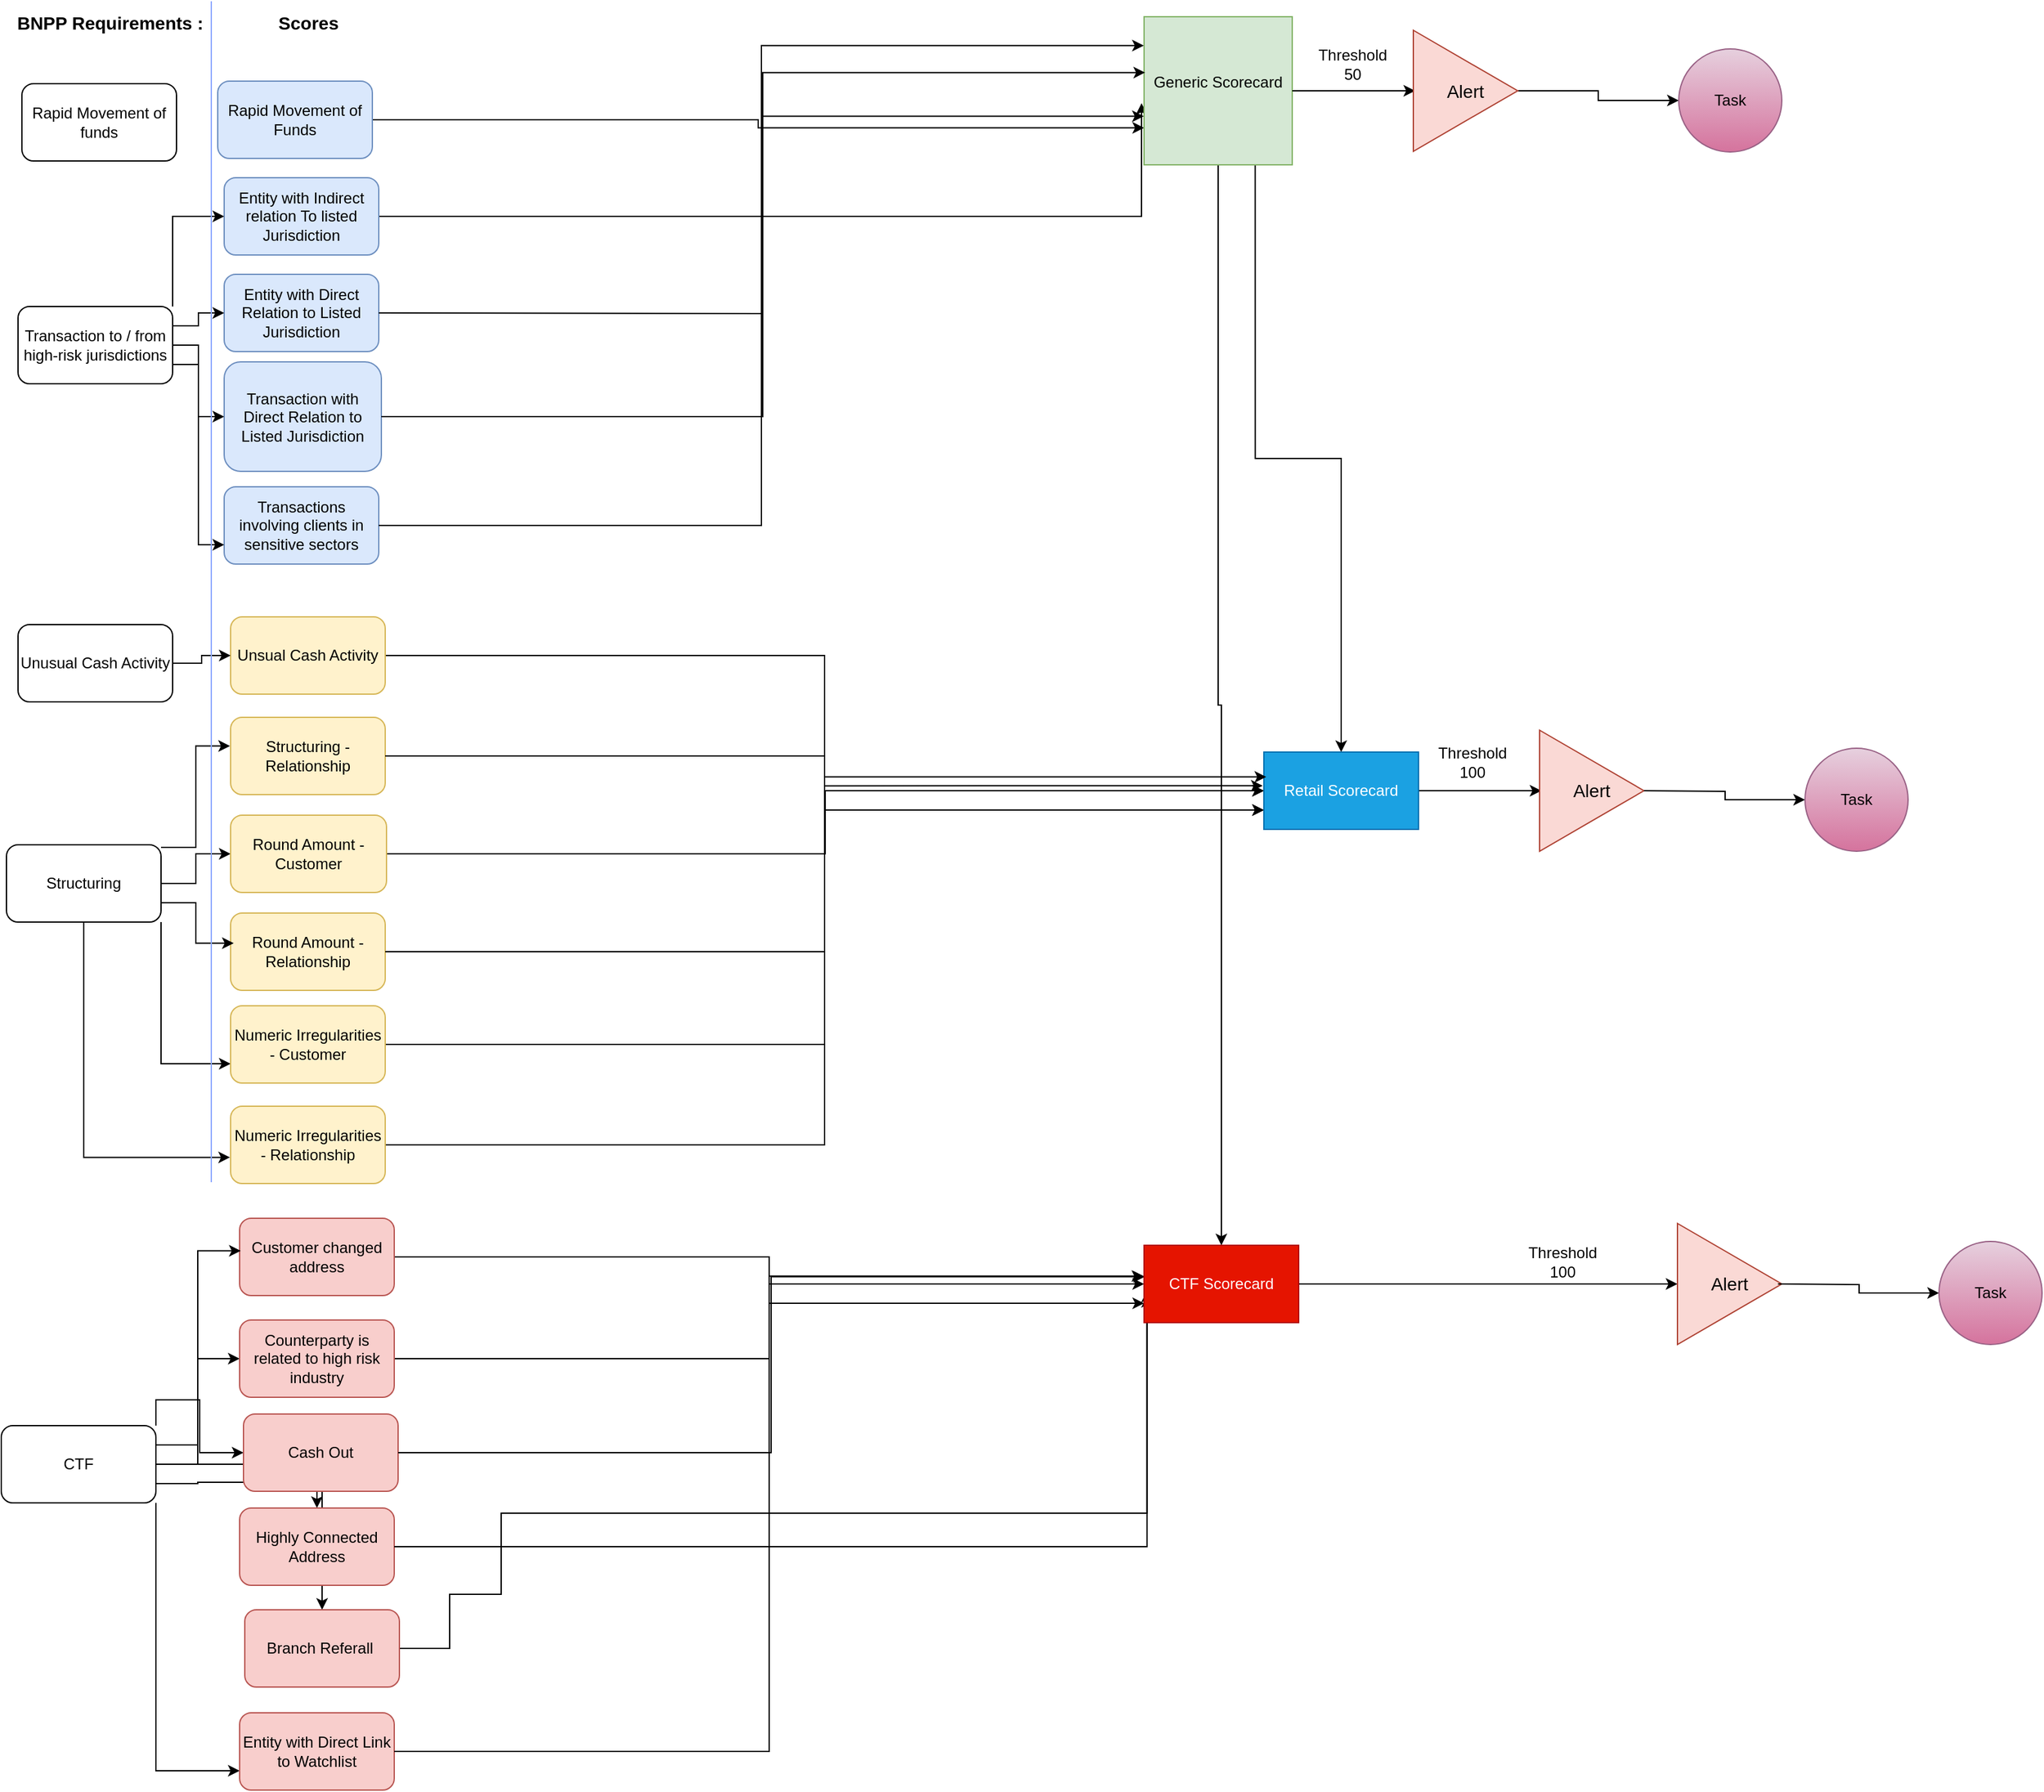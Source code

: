 <mxfile version="22.1.19" type="github">
  <diagram name="Page-1" id="qW_F1XXq9CwrggD60HiP">
    <mxGraphModel dx="3267" dy="1491" grid="0" gridSize="10" guides="1" tooltips="1" connect="1" arrows="1" fold="1" page="1" pageScale="1" pageWidth="827" pageHeight="1169" math="0" shadow="0">
      <root>
        <mxCell id="0" />
        <mxCell id="1" parent="0" />
        <mxCell id="mWCD5HpuR10m7oxnyKSS-36" style="edgeStyle=orthogonalEdgeStyle;rounded=0;orthogonalLoop=1;jettySize=auto;html=1;exitX=1;exitY=0.5;exitDx=0;exitDy=0;" edge="1" parent="1" source="mWCD5HpuR10m7oxnyKSS-7" target="mWCD5HpuR10m7oxnyKSS-31">
          <mxGeometry relative="1" as="geometry" />
        </mxCell>
        <mxCell id="mWCD5HpuR10m7oxnyKSS-38" style="edgeStyle=orthogonalEdgeStyle;rounded=0;orthogonalLoop=1;jettySize=auto;html=1;exitX=1;exitY=1;exitDx=0;exitDy=0;entryX=0;entryY=0.75;entryDx=0;entryDy=0;" edge="1" parent="1" source="mWCD5HpuR10m7oxnyKSS-7" target="mWCD5HpuR10m7oxnyKSS-33">
          <mxGeometry relative="1" as="geometry" />
        </mxCell>
        <mxCell id="mWCD5HpuR10m7oxnyKSS-7" value="Structuring" style="rounded=1;whiteSpace=wrap;html=1;" vertex="1" parent="1">
          <mxGeometry x="-9" y="692" width="120" height="60" as="geometry" />
        </mxCell>
        <mxCell id="mWCD5HpuR10m7oxnyKSS-24" style="edgeStyle=orthogonalEdgeStyle;rounded=0;orthogonalLoop=1;jettySize=auto;html=1;exitX=1;exitY=0.5;exitDx=0;exitDy=0;entryX=0;entryY=0.75;entryDx=0;entryDy=0;" edge="1" parent="1" source="mWCD5HpuR10m7oxnyKSS-1" target="mWCD5HpuR10m7oxnyKSS-23">
          <mxGeometry relative="1" as="geometry" />
        </mxCell>
        <mxCell id="mWCD5HpuR10m7oxnyKSS-1" value="Rapid Movement of Funds" style="rounded=1;whiteSpace=wrap;html=1;fillColor=#dae8fc;strokeColor=#6c8ebf;" vertex="1" parent="1">
          <mxGeometry x="155" y="99" width="120" height="60" as="geometry" />
        </mxCell>
        <mxCell id="mWCD5HpuR10m7oxnyKSS-25" style="edgeStyle=orthogonalEdgeStyle;rounded=0;orthogonalLoop=1;jettySize=auto;html=1;exitX=1;exitY=0.5;exitDx=0;exitDy=0;entryX=-0.017;entryY=0.584;entryDx=0;entryDy=0;entryPerimeter=0;" edge="1" parent="1" source="mWCD5HpuR10m7oxnyKSS-2" target="mWCD5HpuR10m7oxnyKSS-23">
          <mxGeometry relative="1" as="geometry" />
        </mxCell>
        <mxCell id="mWCD5HpuR10m7oxnyKSS-2" value="Entity with Indirect relation To listed Jurisdiction" style="rounded=1;whiteSpace=wrap;html=1;fillColor=#dae8fc;strokeColor=#6c8ebf;" vertex="1" parent="1">
          <mxGeometry x="160" y="174" width="120" height="60" as="geometry" />
        </mxCell>
        <mxCell id="mWCD5HpuR10m7oxnyKSS-3" value="Entity with Direct Relation to Listed Jurisdiction" style="rounded=1;whiteSpace=wrap;html=1;fillColor=#dae8fc;strokeColor=#6c8ebf;" vertex="1" parent="1">
          <mxGeometry x="160" y="249" width="120" height="60" as="geometry" />
        </mxCell>
        <mxCell id="mWCD5HpuR10m7oxnyKSS-4" value="Transactions involving clients in sensitive sectors" style="rounded=1;whiteSpace=wrap;html=1;fillColor=#dae8fc;strokeColor=#6c8ebf;" vertex="1" parent="1">
          <mxGeometry x="160" y="414" width="120" height="60" as="geometry" />
        </mxCell>
        <mxCell id="mWCD5HpuR10m7oxnyKSS-5" value="Transaction with Direct Relation to Listed Jurisdiction" style="rounded=1;whiteSpace=wrap;html=1;fillColor=#dae8fc;strokeColor=#6c8ebf;" vertex="1" parent="1">
          <mxGeometry x="160" y="317" width="122" height="85" as="geometry" />
        </mxCell>
        <mxCell id="mWCD5HpuR10m7oxnyKSS-94" style="edgeStyle=orthogonalEdgeStyle;rounded=0;orthogonalLoop=1;jettySize=auto;html=1;exitX=0.75;exitY=1;exitDx=0;exitDy=0;" edge="1" parent="1" source="mWCD5HpuR10m7oxnyKSS-23" target="mWCD5HpuR10m7oxnyKSS-48">
          <mxGeometry relative="1" as="geometry" />
        </mxCell>
        <mxCell id="mWCD5HpuR10m7oxnyKSS-95" style="edgeStyle=orthogonalEdgeStyle;rounded=0;orthogonalLoop=1;jettySize=auto;html=1;exitX=0.5;exitY=1;exitDx=0;exitDy=0;" edge="1" parent="1" source="mWCD5HpuR10m7oxnyKSS-23" target="mWCD5HpuR10m7oxnyKSS-72">
          <mxGeometry relative="1" as="geometry" />
        </mxCell>
        <mxCell id="mWCD5HpuR10m7oxnyKSS-23" value="Generic Scorecard&lt;br&gt;&lt;br&gt;" style="whiteSpace=wrap;html=1;aspect=fixed;fillColor=#d5e8d4;strokeColor=#82b366;" vertex="1" parent="1">
          <mxGeometry x="874" y="49" width="115" height="115" as="geometry" />
        </mxCell>
        <mxCell id="mWCD5HpuR10m7oxnyKSS-26" style="edgeStyle=orthogonalEdgeStyle;rounded=0;orthogonalLoop=1;jettySize=auto;html=1;entryX=-0.002;entryY=0.672;entryDx=0;entryDy=0;entryPerimeter=0;" edge="1" parent="1" target="mWCD5HpuR10m7oxnyKSS-23">
          <mxGeometry relative="1" as="geometry">
            <mxPoint x="280" y="279" as="sourcePoint" />
          </mxGeometry>
        </mxCell>
        <mxCell id="mWCD5HpuR10m7oxnyKSS-27" style="edgeStyle=orthogonalEdgeStyle;rounded=0;orthogonalLoop=1;jettySize=auto;html=1;entryX=0.007;entryY=0.377;entryDx=0;entryDy=0;entryPerimeter=0;" edge="1" parent="1" source="mWCD5HpuR10m7oxnyKSS-5" target="mWCD5HpuR10m7oxnyKSS-23">
          <mxGeometry relative="1" as="geometry" />
        </mxCell>
        <mxCell id="mWCD5HpuR10m7oxnyKSS-28" style="edgeStyle=orthogonalEdgeStyle;rounded=0;orthogonalLoop=1;jettySize=auto;html=1;entryX=-0.002;entryY=0.195;entryDx=0;entryDy=0;entryPerimeter=0;" edge="1" parent="1" source="mWCD5HpuR10m7oxnyKSS-4" target="mWCD5HpuR10m7oxnyKSS-23">
          <mxGeometry relative="1" as="geometry" />
        </mxCell>
        <mxCell id="mWCD5HpuR10m7oxnyKSS-53" style="edgeStyle=orthogonalEdgeStyle;rounded=0;orthogonalLoop=1;jettySize=auto;html=1;exitX=1;exitY=0.5;exitDx=0;exitDy=0;entryX=0;entryY=0.75;entryDx=0;entryDy=0;" edge="1" parent="1" source="mWCD5HpuR10m7oxnyKSS-29" target="mWCD5HpuR10m7oxnyKSS-48">
          <mxGeometry relative="1" as="geometry" />
        </mxCell>
        <mxCell id="mWCD5HpuR10m7oxnyKSS-29" value="Unsual Cash Activity" style="rounded=1;whiteSpace=wrap;html=1;fillColor=#fff2cc;strokeColor=#d6b656;" vertex="1" parent="1">
          <mxGeometry x="165" y="515" width="120" height="60" as="geometry" />
        </mxCell>
        <mxCell id="mWCD5HpuR10m7oxnyKSS-30" value="Structuring - Relationship" style="rounded=1;whiteSpace=wrap;html=1;fillColor=#fff2cc;strokeColor=#d6b656;" vertex="1" parent="1">
          <mxGeometry x="165" y="593" width="120" height="60" as="geometry" />
        </mxCell>
        <mxCell id="mWCD5HpuR10m7oxnyKSS-49" style="edgeStyle=orthogonalEdgeStyle;rounded=0;orthogonalLoop=1;jettySize=auto;html=1;entryX=0;entryY=0.5;entryDx=0;entryDy=0;" edge="1" parent="1" source="mWCD5HpuR10m7oxnyKSS-31" target="mWCD5HpuR10m7oxnyKSS-48">
          <mxGeometry relative="1" as="geometry" />
        </mxCell>
        <mxCell id="mWCD5HpuR10m7oxnyKSS-31" value="Round Amount - Customer" style="rounded=1;whiteSpace=wrap;html=1;fillColor=#fff2cc;strokeColor=#d6b656;" vertex="1" parent="1">
          <mxGeometry x="165" y="669" width="121" height="60" as="geometry" />
        </mxCell>
        <mxCell id="mWCD5HpuR10m7oxnyKSS-32" value="Round Amount - Relationship" style="rounded=1;whiteSpace=wrap;html=1;fillColor=#fff2cc;strokeColor=#d6b656;" vertex="1" parent="1">
          <mxGeometry x="165" y="745" width="120" height="60" as="geometry" />
        </mxCell>
        <mxCell id="mWCD5HpuR10m7oxnyKSS-50" style="edgeStyle=orthogonalEdgeStyle;rounded=0;orthogonalLoop=1;jettySize=auto;html=1;entryX=0;entryY=0.5;entryDx=0;entryDy=0;" edge="1" parent="1" source="mWCD5HpuR10m7oxnyKSS-33" target="mWCD5HpuR10m7oxnyKSS-48">
          <mxGeometry relative="1" as="geometry" />
        </mxCell>
        <mxCell id="mWCD5HpuR10m7oxnyKSS-33" value="Numeric Irregularities - Customer" style="rounded=1;whiteSpace=wrap;html=1;fillColor=#fff2cc;strokeColor=#d6b656;" vertex="1" parent="1">
          <mxGeometry x="165" y="817" width="120" height="60" as="geometry" />
        </mxCell>
        <mxCell id="mWCD5HpuR10m7oxnyKSS-83" style="edgeStyle=orthogonalEdgeStyle;rounded=0;orthogonalLoop=1;jettySize=auto;html=1;entryX=0;entryY=0.75;entryDx=0;entryDy=0;" edge="1" parent="1" source="mWCD5HpuR10m7oxnyKSS-34" target="mWCD5HpuR10m7oxnyKSS-48">
          <mxGeometry relative="1" as="geometry" />
        </mxCell>
        <mxCell id="mWCD5HpuR10m7oxnyKSS-34" value="Numeric Irregularities - Relationship" style="rounded=1;whiteSpace=wrap;html=1;fillColor=#fff2cc;strokeColor=#d6b656;" vertex="1" parent="1">
          <mxGeometry x="165" y="895" width="120" height="60" as="geometry" />
        </mxCell>
        <mxCell id="mWCD5HpuR10m7oxnyKSS-35" style="edgeStyle=orthogonalEdgeStyle;rounded=0;orthogonalLoop=1;jettySize=auto;html=1;entryX=-0.004;entryY=0.371;entryDx=0;entryDy=0;entryPerimeter=0;" edge="1" parent="1" source="mWCD5HpuR10m7oxnyKSS-7" target="mWCD5HpuR10m7oxnyKSS-30">
          <mxGeometry relative="1" as="geometry">
            <Array as="points">
              <mxPoint x="138" y="694" />
              <mxPoint x="138" y="615" />
            </Array>
          </mxGeometry>
        </mxCell>
        <mxCell id="mWCD5HpuR10m7oxnyKSS-37" style="edgeStyle=orthogonalEdgeStyle;rounded=0;orthogonalLoop=1;jettySize=auto;html=1;exitX=1;exitY=0.75;exitDx=0;exitDy=0;entryX=0.02;entryY=0.39;entryDx=0;entryDy=0;entryPerimeter=0;" edge="1" parent="1" source="mWCD5HpuR10m7oxnyKSS-7" target="mWCD5HpuR10m7oxnyKSS-32">
          <mxGeometry relative="1" as="geometry" />
        </mxCell>
        <mxCell id="mWCD5HpuR10m7oxnyKSS-39" style="edgeStyle=orthogonalEdgeStyle;rounded=0;orthogonalLoop=1;jettySize=auto;html=1;exitX=0.5;exitY=1;exitDx=0;exitDy=0;entryX=-0.004;entryY=0.662;entryDx=0;entryDy=0;entryPerimeter=0;" edge="1" parent="1" source="mWCD5HpuR10m7oxnyKSS-7" target="mWCD5HpuR10m7oxnyKSS-34">
          <mxGeometry relative="1" as="geometry" />
        </mxCell>
        <mxCell id="mWCD5HpuR10m7oxnyKSS-41" style="edgeStyle=orthogonalEdgeStyle;rounded=0;orthogonalLoop=1;jettySize=auto;html=1;" edge="1" parent="1" source="mWCD5HpuR10m7oxnyKSS-40" target="mWCD5HpuR10m7oxnyKSS-29">
          <mxGeometry relative="1" as="geometry" />
        </mxCell>
        <mxCell id="mWCD5HpuR10m7oxnyKSS-40" value="Unusual Cash Activity" style="rounded=1;whiteSpace=wrap;html=1;" vertex="1" parent="1">
          <mxGeometry y="521" width="120" height="60" as="geometry" />
        </mxCell>
        <mxCell id="mWCD5HpuR10m7oxnyKSS-42" value="Rapid Movement of funds" style="rounded=1;whiteSpace=wrap;html=1;" vertex="1" parent="1">
          <mxGeometry x="3" y="101" width="120" height="60" as="geometry" />
        </mxCell>
        <mxCell id="mWCD5HpuR10m7oxnyKSS-44" style="edgeStyle=orthogonalEdgeStyle;rounded=0;orthogonalLoop=1;jettySize=auto;html=1;entryX=0;entryY=0.5;entryDx=0;entryDy=0;exitX=1;exitY=0;exitDx=0;exitDy=0;" edge="1" parent="1" source="mWCD5HpuR10m7oxnyKSS-43" target="mWCD5HpuR10m7oxnyKSS-2">
          <mxGeometry relative="1" as="geometry" />
        </mxCell>
        <mxCell id="mWCD5HpuR10m7oxnyKSS-45" style="edgeStyle=orthogonalEdgeStyle;rounded=0;orthogonalLoop=1;jettySize=auto;html=1;exitX=1;exitY=0.25;exitDx=0;exitDy=0;" edge="1" parent="1" source="mWCD5HpuR10m7oxnyKSS-43" target="mWCD5HpuR10m7oxnyKSS-3">
          <mxGeometry relative="1" as="geometry" />
        </mxCell>
        <mxCell id="mWCD5HpuR10m7oxnyKSS-46" style="edgeStyle=orthogonalEdgeStyle;rounded=0;orthogonalLoop=1;jettySize=auto;html=1;" edge="1" parent="1" source="mWCD5HpuR10m7oxnyKSS-43" target="mWCD5HpuR10m7oxnyKSS-5">
          <mxGeometry relative="1" as="geometry" />
        </mxCell>
        <mxCell id="mWCD5HpuR10m7oxnyKSS-47" style="edgeStyle=orthogonalEdgeStyle;rounded=0;orthogonalLoop=1;jettySize=auto;html=1;exitX=1;exitY=0.75;exitDx=0;exitDy=0;entryX=0;entryY=0.75;entryDx=0;entryDy=0;" edge="1" parent="1" source="mWCD5HpuR10m7oxnyKSS-43" target="mWCD5HpuR10m7oxnyKSS-4">
          <mxGeometry relative="1" as="geometry" />
        </mxCell>
        <mxCell id="mWCD5HpuR10m7oxnyKSS-43" value="Transaction to / from high-risk jurisdictions" style="rounded=1;whiteSpace=wrap;html=1;" vertex="1" parent="1">
          <mxGeometry y="274" width="120" height="60" as="geometry" />
        </mxCell>
        <mxCell id="mWCD5HpuR10m7oxnyKSS-96" style="edgeStyle=orthogonalEdgeStyle;rounded=0;orthogonalLoop=1;jettySize=auto;html=1;" edge="1" parent="1" source="mWCD5HpuR10m7oxnyKSS-48">
          <mxGeometry relative="1" as="geometry">
            <mxPoint x="1182.412" y="650" as="targetPoint" />
          </mxGeometry>
        </mxCell>
        <mxCell id="mWCD5HpuR10m7oxnyKSS-48" value="Retail Scorecard" style="rounded=0;whiteSpace=wrap;html=1;fillColor=#1ba1e2;strokeColor=#006EAF;fontColor=#ffffff;" vertex="1" parent="1">
          <mxGeometry x="967" y="620" width="120" height="60" as="geometry" />
        </mxCell>
        <mxCell id="mWCD5HpuR10m7oxnyKSS-51" style="edgeStyle=orthogonalEdgeStyle;rounded=0;orthogonalLoop=1;jettySize=auto;html=1;entryX=-0.008;entryY=0.436;entryDx=0;entryDy=0;entryPerimeter=0;" edge="1" parent="1" source="mWCD5HpuR10m7oxnyKSS-32" target="mWCD5HpuR10m7oxnyKSS-48">
          <mxGeometry relative="1" as="geometry" />
        </mxCell>
        <mxCell id="mWCD5HpuR10m7oxnyKSS-52" style="edgeStyle=orthogonalEdgeStyle;rounded=0;orthogonalLoop=1;jettySize=auto;html=1;exitX=1;exitY=0.5;exitDx=0;exitDy=0;entryX=0.015;entryY=0.321;entryDx=0;entryDy=0;entryPerimeter=0;" edge="1" parent="1" source="mWCD5HpuR10m7oxnyKSS-30" target="mWCD5HpuR10m7oxnyKSS-48">
          <mxGeometry relative="1" as="geometry" />
        </mxCell>
        <mxCell id="mWCD5HpuR10m7oxnyKSS-55" value="&lt;font style=&quot;font-size: 14px;&quot;&gt;&lt;b&gt;BNPP Requirements :&amp;nbsp;&lt;/b&gt;&lt;/font&gt;" style="text;html=1;align=center;verticalAlign=middle;resizable=0;points=[];autosize=1;strokeColor=none;fillColor=none;" vertex="1" parent="1">
          <mxGeometry x="-10" y="39" width="166" height="29" as="geometry" />
        </mxCell>
        <mxCell id="mWCD5HpuR10m7oxnyKSS-56" value="" style="endArrow=none;html=1;rounded=0;strokeColor=#8CA7FF;" edge="1" parent="1">
          <mxGeometry width="50" height="50" relative="1" as="geometry">
            <mxPoint x="150" y="954" as="sourcePoint" />
            <mxPoint x="150" y="37" as="targetPoint" />
          </mxGeometry>
        </mxCell>
        <mxCell id="mWCD5HpuR10m7oxnyKSS-66" style="edgeStyle=orthogonalEdgeStyle;rounded=0;orthogonalLoop=1;jettySize=auto;html=1;exitX=1;exitY=0.25;exitDx=0;exitDy=0;entryX=0;entryY=0.5;entryDx=0;entryDy=0;" edge="1" parent="1" source="mWCD5HpuR10m7oxnyKSS-57" target="mWCD5HpuR10m7oxnyKSS-59">
          <mxGeometry relative="1" as="geometry" />
        </mxCell>
        <mxCell id="mWCD5HpuR10m7oxnyKSS-67" style="edgeStyle=orthogonalEdgeStyle;rounded=0;orthogonalLoop=1;jettySize=auto;html=1;" edge="1" parent="1" source="mWCD5HpuR10m7oxnyKSS-57" target="mWCD5HpuR10m7oxnyKSS-62">
          <mxGeometry relative="1" as="geometry" />
        </mxCell>
        <mxCell id="mWCD5HpuR10m7oxnyKSS-68" style="edgeStyle=orthogonalEdgeStyle;rounded=0;orthogonalLoop=1;jettySize=auto;html=1;exitX=1;exitY=0.75;exitDx=0;exitDy=0;" edge="1" parent="1" source="mWCD5HpuR10m7oxnyKSS-57" target="mWCD5HpuR10m7oxnyKSS-61">
          <mxGeometry relative="1" as="geometry" />
        </mxCell>
        <mxCell id="mWCD5HpuR10m7oxnyKSS-69" style="edgeStyle=orthogonalEdgeStyle;rounded=0;orthogonalLoop=1;jettySize=auto;html=1;exitX=1;exitY=0;exitDx=0;exitDy=0;entryX=0;entryY=0.5;entryDx=0;entryDy=0;" edge="1" parent="1" source="mWCD5HpuR10m7oxnyKSS-57" target="mWCD5HpuR10m7oxnyKSS-60">
          <mxGeometry relative="1" as="geometry" />
        </mxCell>
        <mxCell id="mWCD5HpuR10m7oxnyKSS-70" style="edgeStyle=orthogonalEdgeStyle;rounded=0;orthogonalLoop=1;jettySize=auto;html=1;exitX=1;exitY=1;exitDx=0;exitDy=0;entryX=0;entryY=0.75;entryDx=0;entryDy=0;" edge="1" parent="1" source="mWCD5HpuR10m7oxnyKSS-57" target="mWCD5HpuR10m7oxnyKSS-63">
          <mxGeometry relative="1" as="geometry" />
        </mxCell>
        <mxCell id="mWCD5HpuR10m7oxnyKSS-57" value="CTF" style="rounded=1;whiteSpace=wrap;html=1;" vertex="1" parent="1">
          <mxGeometry x="-13" y="1143" width="120" height="60" as="geometry" />
        </mxCell>
        <mxCell id="mWCD5HpuR10m7oxnyKSS-73" style="edgeStyle=orthogonalEdgeStyle;rounded=0;orthogonalLoop=1;jettySize=auto;html=1;entryX=0;entryY=0.5;entryDx=0;entryDy=0;" edge="1" parent="1" source="mWCD5HpuR10m7oxnyKSS-58" target="mWCD5HpuR10m7oxnyKSS-72">
          <mxGeometry relative="1" as="geometry" />
        </mxCell>
        <mxCell id="mWCD5HpuR10m7oxnyKSS-58" value="Customer changed address" style="rounded=1;whiteSpace=wrap;html=1;fillColor=#f8cecc;strokeColor=#b85450;" vertex="1" parent="1">
          <mxGeometry x="172" y="982" width="120" height="60" as="geometry" />
        </mxCell>
        <mxCell id="mWCD5HpuR10m7oxnyKSS-74" style="edgeStyle=orthogonalEdgeStyle;rounded=0;orthogonalLoop=1;jettySize=auto;html=1;entryX=0;entryY=0.75;entryDx=0;entryDy=0;" edge="1" parent="1" source="mWCD5HpuR10m7oxnyKSS-59" target="mWCD5HpuR10m7oxnyKSS-72">
          <mxGeometry relative="1" as="geometry" />
        </mxCell>
        <mxCell id="mWCD5HpuR10m7oxnyKSS-59" value="Counterparty is related to high risk industry" style="rounded=1;whiteSpace=wrap;html=1;fillColor=#f8cecc;strokeColor=#b85450;" vertex="1" parent="1">
          <mxGeometry x="172" y="1061" width="120" height="60" as="geometry" />
        </mxCell>
        <mxCell id="mWCD5HpuR10m7oxnyKSS-60" value="Cash Out" style="rounded=1;whiteSpace=wrap;html=1;fillColor=#f8cecc;strokeColor=#b85450;" vertex="1" parent="1">
          <mxGeometry x="175" y="1134" width="120" height="60" as="geometry" />
        </mxCell>
        <mxCell id="mWCD5HpuR10m7oxnyKSS-61" value="Highly Connected Address" style="rounded=1;whiteSpace=wrap;html=1;fillColor=#f8cecc;strokeColor=#b85450;" vertex="1" parent="1">
          <mxGeometry x="172" y="1207" width="120" height="60" as="geometry" />
        </mxCell>
        <mxCell id="mWCD5HpuR10m7oxnyKSS-78" value="" style="edgeStyle=orthogonalEdgeStyle;rounded=0;orthogonalLoop=1;jettySize=auto;html=1;entryX=0.019;entryY=0.655;entryDx=0;entryDy=0;entryPerimeter=0;" edge="1" parent="1" source="mWCD5HpuR10m7oxnyKSS-62" target="mWCD5HpuR10m7oxnyKSS-72">
          <mxGeometry relative="1" as="geometry">
            <mxPoint x="375" y="1298.029" as="targetPoint" />
            <Array as="points">
              <mxPoint x="335" y="1316" />
              <mxPoint x="335" y="1274" />
              <mxPoint x="375" y="1274" />
              <mxPoint x="375" y="1211" />
            </Array>
          </mxGeometry>
        </mxCell>
        <mxCell id="mWCD5HpuR10m7oxnyKSS-62" value="Branch Referall&amp;nbsp;" style="rounded=1;whiteSpace=wrap;html=1;fillColor=#f8cecc;strokeColor=#b85450;" vertex="1" parent="1">
          <mxGeometry x="176" y="1286" width="120" height="60" as="geometry" />
        </mxCell>
        <mxCell id="mWCD5HpuR10m7oxnyKSS-63" value="Entity with Direct Link to Watchlist" style="rounded=1;whiteSpace=wrap;html=1;fillColor=#f8cecc;strokeColor=#b85450;" vertex="1" parent="1">
          <mxGeometry x="172" y="1366" width="120" height="60" as="geometry" />
        </mxCell>
        <mxCell id="mWCD5HpuR10m7oxnyKSS-65" style="edgeStyle=orthogonalEdgeStyle;rounded=0;orthogonalLoop=1;jettySize=auto;html=1;entryX=0.007;entryY=0.421;entryDx=0;entryDy=0;entryPerimeter=0;" edge="1" parent="1" source="mWCD5HpuR10m7oxnyKSS-57" target="mWCD5HpuR10m7oxnyKSS-58">
          <mxGeometry relative="1" as="geometry" />
        </mxCell>
        <mxCell id="mWCD5HpuR10m7oxnyKSS-75" style="edgeStyle=orthogonalEdgeStyle;rounded=0;orthogonalLoop=1;jettySize=auto;html=1;exitX=1;exitY=0.5;exitDx=0;exitDy=0;entryX=0.005;entryY=0.407;entryDx=0;entryDy=0;entryPerimeter=0;" edge="1" parent="1" source="mWCD5HpuR10m7oxnyKSS-60" target="mWCD5HpuR10m7oxnyKSS-72">
          <mxGeometry relative="1" as="geometry" />
        </mxCell>
        <mxCell id="mWCD5HpuR10m7oxnyKSS-76" style="edgeStyle=orthogonalEdgeStyle;rounded=0;orthogonalLoop=1;jettySize=auto;html=1;entryX=0.019;entryY=0.588;entryDx=0;entryDy=0;entryPerimeter=0;" edge="1" parent="1" source="mWCD5HpuR10m7oxnyKSS-61" target="mWCD5HpuR10m7oxnyKSS-72">
          <mxGeometry relative="1" as="geometry" />
        </mxCell>
        <mxCell id="mWCD5HpuR10m7oxnyKSS-79" style="edgeStyle=orthogonalEdgeStyle;rounded=0;orthogonalLoop=1;jettySize=auto;html=1;entryX=-0.005;entryY=0.398;entryDx=0;entryDy=0;entryPerimeter=0;" edge="1" parent="1" source="mWCD5HpuR10m7oxnyKSS-63" target="mWCD5HpuR10m7oxnyKSS-72">
          <mxGeometry relative="1" as="geometry" />
        </mxCell>
        <mxCell id="mWCD5HpuR10m7oxnyKSS-81" value="&lt;font style=&quot;font-size: 14px;&quot;&gt;&lt;b&gt;Scores&lt;/b&gt;&lt;/font&gt;" style="text;html=1;align=center;verticalAlign=middle;resizable=0;points=[];autosize=1;strokeColor=none;fillColor=none;" vertex="1" parent="1">
          <mxGeometry x="192.5" y="39" width="65" height="29" as="geometry" />
        </mxCell>
        <mxCell id="mWCD5HpuR10m7oxnyKSS-97" value="&lt;font style=&quot;font-size: 14px;&quot;&gt;Alert&lt;/font&gt;" style="triangle;whiteSpace=wrap;html=1;fillColor=#fad9d5;strokeColor=#ae4132;" vertex="1" parent="1">
          <mxGeometry x="1181" y="603" width="81" height="94" as="geometry" />
        </mxCell>
        <mxCell id="mWCD5HpuR10m7oxnyKSS-100" style="edgeStyle=orthogonalEdgeStyle;rounded=0;orthogonalLoop=1;jettySize=auto;html=1;entryX=0;entryY=0.5;entryDx=0;entryDy=0;" edge="1" parent="1" source="mWCD5HpuR10m7oxnyKSS-72" target="mWCD5HpuR10m7oxnyKSS-101">
          <mxGeometry relative="1" as="geometry">
            <mxPoint x="1167.412" y="1031" as="targetPoint" />
            <mxPoint x="1072" y="1031" as="sourcePoint" />
          </mxGeometry>
        </mxCell>
        <mxCell id="mWCD5HpuR10m7oxnyKSS-101" value="&lt;font style=&quot;font-size: 14px;&quot;&gt;Alert&lt;/font&gt;" style="triangle;whiteSpace=wrap;html=1;fillColor=#fad9d5;strokeColor=#ae4132;" vertex="1" parent="1">
          <mxGeometry x="1288" y="986" width="81" height="94" as="geometry" />
        </mxCell>
        <mxCell id="mWCD5HpuR10m7oxnyKSS-72" value="CTF Scorecard" style="rounded=0;whiteSpace=wrap;html=1;fillColor=#e51400;strokeColor=#B20000;fontColor=#ffffff;" vertex="1" parent="1">
          <mxGeometry x="874" y="1003" width="120" height="60" as="geometry" />
        </mxCell>
        <mxCell id="mWCD5HpuR10m7oxnyKSS-103" value="Threshold 100" style="text;html=1;strokeColor=none;fillColor=none;align=center;verticalAlign=middle;whiteSpace=wrap;rounded=0;" vertex="1" parent="1">
          <mxGeometry x="1169" y="1001" width="60" height="30" as="geometry" />
        </mxCell>
        <mxCell id="mWCD5HpuR10m7oxnyKSS-104" value="Threshold 100" style="text;html=1;strokeColor=none;fillColor=none;align=center;verticalAlign=middle;whiteSpace=wrap;rounded=0;" vertex="1" parent="1">
          <mxGeometry x="1099" y="613" width="60" height="30" as="geometry" />
        </mxCell>
        <mxCell id="mWCD5HpuR10m7oxnyKSS-105" style="edgeStyle=orthogonalEdgeStyle;rounded=0;orthogonalLoop=1;jettySize=auto;html=1;" edge="1" parent="1">
          <mxGeometry relative="1" as="geometry">
            <mxPoint x="1084.412" y="106.5" as="targetPoint" />
            <mxPoint x="989" y="106.5" as="sourcePoint" />
          </mxGeometry>
        </mxCell>
        <mxCell id="mWCD5HpuR10m7oxnyKSS-109" style="edgeStyle=orthogonalEdgeStyle;rounded=0;orthogonalLoop=1;jettySize=auto;html=1;exitX=1;exitY=0.5;exitDx=0;exitDy=0;entryX=0;entryY=0.5;entryDx=0;entryDy=0;" edge="1" parent="1" source="mWCD5HpuR10m7oxnyKSS-106" target="mWCD5HpuR10m7oxnyKSS-108">
          <mxGeometry relative="1" as="geometry" />
        </mxCell>
        <mxCell id="mWCD5HpuR10m7oxnyKSS-106" value="&lt;font style=&quot;font-size: 14px;&quot;&gt;Alert&lt;/font&gt;" style="triangle;whiteSpace=wrap;html=1;fillColor=#fad9d5;strokeColor=#ae4132;" vertex="1" parent="1">
          <mxGeometry x="1083" y="59.5" width="81" height="94" as="geometry" />
        </mxCell>
        <mxCell id="mWCD5HpuR10m7oxnyKSS-107" value="Threshold 50" style="text;html=1;strokeColor=none;fillColor=none;align=center;verticalAlign=middle;whiteSpace=wrap;rounded=0;" vertex="1" parent="1">
          <mxGeometry x="1006" y="71" width="60" height="30" as="geometry" />
        </mxCell>
        <mxCell id="mWCD5HpuR10m7oxnyKSS-108" value="Task" style="ellipse;whiteSpace=wrap;html=1;aspect=fixed;fillColor=#e6d0de;gradientColor=#d5739d;strokeColor=#996185;" vertex="1" parent="1">
          <mxGeometry x="1289" y="74" width="80" height="80" as="geometry" />
        </mxCell>
        <mxCell id="mWCD5HpuR10m7oxnyKSS-110" style="edgeStyle=orthogonalEdgeStyle;rounded=0;orthogonalLoop=1;jettySize=auto;html=1;exitX=1;exitY=0.5;exitDx=0;exitDy=0;entryX=0;entryY=0.5;entryDx=0;entryDy=0;" edge="1" parent="1" target="mWCD5HpuR10m7oxnyKSS-111">
          <mxGeometry relative="1" as="geometry">
            <mxPoint x="1262" y="650" as="sourcePoint" />
          </mxGeometry>
        </mxCell>
        <mxCell id="mWCD5HpuR10m7oxnyKSS-111" value="Task" style="ellipse;whiteSpace=wrap;html=1;aspect=fixed;fillColor=#e6d0de;gradientColor=#d5739d;strokeColor=#996185;" vertex="1" parent="1">
          <mxGeometry x="1387" y="617" width="80" height="80" as="geometry" />
        </mxCell>
        <mxCell id="mWCD5HpuR10m7oxnyKSS-112" style="edgeStyle=orthogonalEdgeStyle;rounded=0;orthogonalLoop=1;jettySize=auto;html=1;exitX=1;exitY=0.5;exitDx=0;exitDy=0;entryX=0;entryY=0.5;entryDx=0;entryDy=0;" edge="1" parent="1" target="mWCD5HpuR10m7oxnyKSS-113">
          <mxGeometry relative="1" as="geometry">
            <mxPoint x="1366" y="1033" as="sourcePoint" />
          </mxGeometry>
        </mxCell>
        <mxCell id="mWCD5HpuR10m7oxnyKSS-113" value="Task" style="ellipse;whiteSpace=wrap;html=1;aspect=fixed;fillColor=#e6d0de;gradientColor=#d5739d;strokeColor=#996185;" vertex="1" parent="1">
          <mxGeometry x="1491" y="1000" width="80" height="80" as="geometry" />
        </mxCell>
      </root>
    </mxGraphModel>
  </diagram>
</mxfile>
